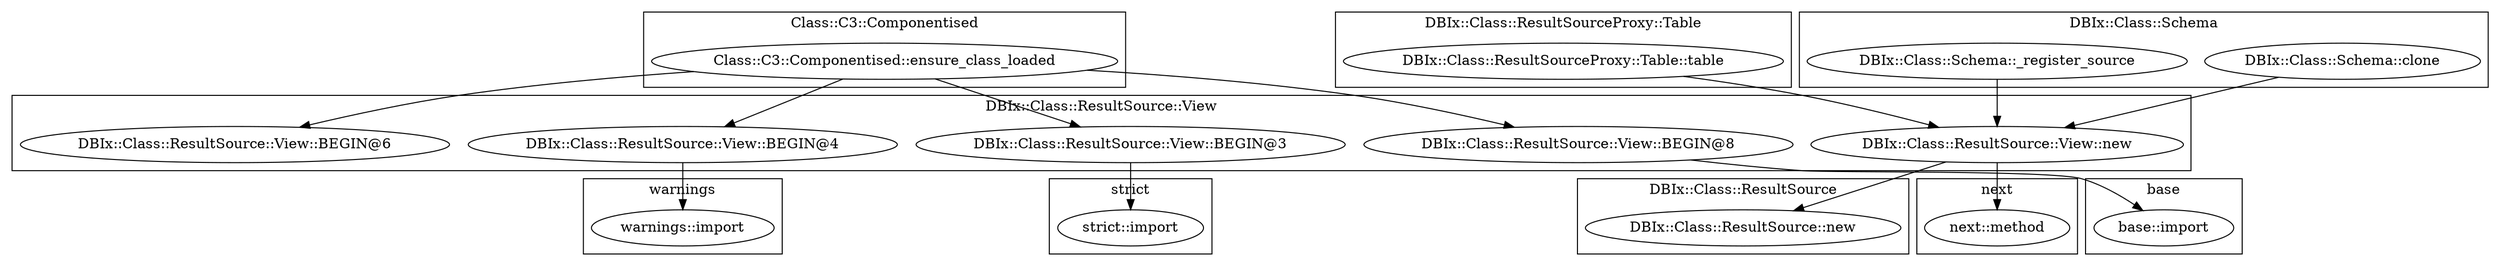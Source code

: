digraph {
graph [overlap=false]
subgraph cluster_base {
	label="base";
	"base::import";
}
subgraph cluster_DBIx_Class_ResultSource_View {
	label="DBIx::Class::ResultSource::View";
	"DBIx::Class::ResultSource::View::BEGIN@4";
	"DBIx::Class::ResultSource::View::BEGIN@3";
	"DBIx::Class::ResultSource::View::BEGIN@6";
	"DBIx::Class::ResultSource::View::new";
	"DBIx::Class::ResultSource::View::BEGIN@8";
}
subgraph cluster_Class_C3_Componentised {
	label="Class::C3::Componentised";
	"Class::C3::Componentised::ensure_class_loaded";
}
subgraph cluster_DBIx_Class_ResultSource {
	label="DBIx::Class::ResultSource";
	"DBIx::Class::ResultSource::new";
}
subgraph cluster_DBIx_Class_ResultSourceProxy_Table {
	label="DBIx::Class::ResultSourceProxy::Table";
	"DBIx::Class::ResultSourceProxy::Table::table";
}
subgraph cluster_warnings {
	label="warnings";
	"warnings::import";
}
subgraph cluster_next {
	label="next";
	"next::method";
}
subgraph cluster_DBIx_Class_Schema {
	label="DBIx::Class::Schema";
	"DBIx::Class::Schema::clone";
	"DBIx::Class::Schema::_register_source";
}
subgraph cluster_strict {
	label="strict";
	"strict::import";
}
"DBIx::Class::ResultSource::View::new" -> "DBIx::Class::ResultSource::new";
"Class::C3::Componentised::ensure_class_loaded" -> "DBIx::Class::ResultSource::View::BEGIN@8";
"DBIx::Class::ResultSource::View::BEGIN@8" -> "base::import";
"Class::C3::Componentised::ensure_class_loaded" -> "DBIx::Class::ResultSource::View::BEGIN@6";
"DBIx::Class::ResultSource::View::BEGIN@4" -> "warnings::import";
"DBIx::Class::ResultSource::View::BEGIN@3" -> "strict::import";
"Class::C3::Componentised::ensure_class_loaded" -> "DBIx::Class::ResultSource::View::BEGIN@3";
"DBIx::Class::ResultSource::View::new" -> "next::method";
"DBIx::Class::Schema::clone" -> "DBIx::Class::ResultSource::View::new";
"DBIx::Class::Schema::_register_source" -> "DBIx::Class::ResultSource::View::new";
"DBIx::Class::ResultSourceProxy::Table::table" -> "DBIx::Class::ResultSource::View::new";
"Class::C3::Componentised::ensure_class_loaded" -> "DBIx::Class::ResultSource::View::BEGIN@4";
}
